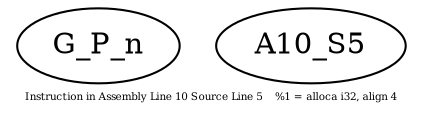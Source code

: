 digraph{
	node [ ]
	edge [ ]
	G_P_n [ ]
	A10_S5 [ ]
	label = "Instruction in Assembly Line 10 Source Line 5	%1 = alloca i32, align 4"	fontsize = "5"
}